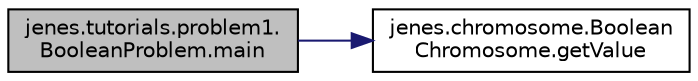 digraph "jenes.tutorials.problem1.BooleanProblem.main"
{
  edge [fontname="Helvetica",fontsize="10",labelfontname="Helvetica",labelfontsize="10"];
  node [fontname="Helvetica",fontsize="10",shape=record];
  rankdir="LR";
  Node1 [label="jenes.tutorials.problem1.\lBooleanProblem.main",height=0.2,width=0.4,color="black", fillcolor="grey75", style="filled" fontcolor="black"];
  Node1 -> Node2 [color="midnightblue",fontsize="10",style="solid",fontname="Helvetica"];
  Node2 [label="jenes.chromosome.Boolean\lChromosome.getValue",height=0.2,width=0.4,color="black", fillcolor="white", style="filled",URL="$classjenes_1_1chromosome_1_1_boolean_chromosome.html#a6edb214f001732cfd6af9bbac3a23515"];
}
